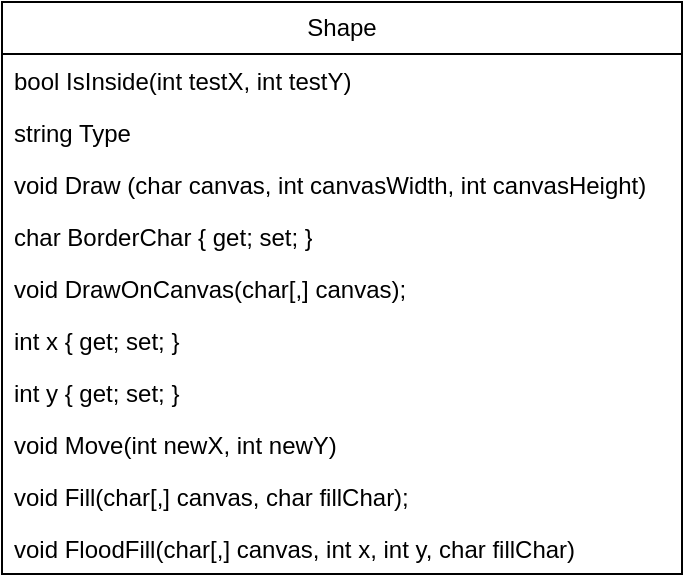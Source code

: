 <mxfile version="24.4.0" type="device">
  <diagram name="Страница — 1" id="r_40TPGry6UtNpn8Dr-R">
    <mxGraphModel dx="1036" dy="614" grid="1" gridSize="10" guides="1" tooltips="1" connect="1" arrows="1" fold="1" page="1" pageScale="1" pageWidth="827" pageHeight="1169" math="0" shadow="0">
      <root>
        <mxCell id="0" />
        <mxCell id="1" parent="0" />
        <mxCell id="BcOPINnzi3LQQ6gc-pIh-1" value="Shape" style="swimlane;fontStyle=0;childLayout=stackLayout;horizontal=1;startSize=26;fillColor=none;horizontalStack=0;resizeParent=1;resizeParentMax=0;resizeLast=0;collapsible=1;marginBottom=0;whiteSpace=wrap;html=1;" parent="1" vertex="1">
          <mxGeometry x="230" y="110" width="340" height="286" as="geometry" />
        </mxCell>
        <mxCell id="BcOPINnzi3LQQ6gc-pIh-2" value="bool IsInside(int testX, int testY)" style="text;strokeColor=none;fillColor=none;align=left;verticalAlign=top;spacingLeft=4;spacingRight=4;overflow=hidden;rotatable=0;points=[[0,0.5],[1,0.5]];portConstraint=eastwest;whiteSpace=wrap;html=1;" parent="BcOPINnzi3LQQ6gc-pIh-1" vertex="1">
          <mxGeometry y="26" width="340" height="26" as="geometry" />
        </mxCell>
        <mxCell id="BcOPINnzi3LQQ6gc-pIh-3" value="string Type" style="text;strokeColor=none;fillColor=none;align=left;verticalAlign=top;spacingLeft=4;spacingRight=4;overflow=hidden;rotatable=0;points=[[0,0.5],[1,0.5]];portConstraint=eastwest;whiteSpace=wrap;html=1;" parent="BcOPINnzi3LQQ6gc-pIh-1" vertex="1">
          <mxGeometry y="52" width="340" height="26" as="geometry" />
        </mxCell>
        <mxCell id="BcOPINnzi3LQQ6gc-pIh-4" value="void Draw (char canvas, int canvasWidth, int canvasHeight)" style="text;strokeColor=none;fillColor=none;align=left;verticalAlign=top;spacingLeft=4;spacingRight=4;overflow=hidden;rotatable=0;points=[[0,0.5],[1,0.5]];portConstraint=eastwest;whiteSpace=wrap;html=1;" parent="BcOPINnzi3LQQ6gc-pIh-1" vertex="1">
          <mxGeometry y="78" width="340" height="26" as="geometry" />
        </mxCell>
        <mxCell id="FZYLOh39puBeKSq20WKz-1" value="char BorderChar { get; set; }" style="text;strokeColor=none;fillColor=none;align=left;verticalAlign=top;spacingLeft=4;spacingRight=4;overflow=hidden;rotatable=0;points=[[0,0.5],[1,0.5]];portConstraint=eastwest;whiteSpace=wrap;html=1;" vertex="1" parent="BcOPINnzi3LQQ6gc-pIh-1">
          <mxGeometry y="104" width="340" height="26" as="geometry" />
        </mxCell>
        <mxCell id="FZYLOh39puBeKSq20WKz-2" value="void DrawOnCanvas(char[,] canvas);" style="text;strokeColor=none;fillColor=none;align=left;verticalAlign=top;spacingLeft=4;spacingRight=4;overflow=hidden;rotatable=0;points=[[0,0.5],[1,0.5]];portConstraint=eastwest;whiteSpace=wrap;html=1;" vertex="1" parent="BcOPINnzi3LQQ6gc-pIh-1">
          <mxGeometry y="130" width="340" height="26" as="geometry" />
        </mxCell>
        <mxCell id="FZYLOh39puBeKSq20WKz-3" value="int x { get; set; }" style="text;strokeColor=none;fillColor=none;align=left;verticalAlign=top;spacingLeft=4;spacingRight=4;overflow=hidden;rotatable=0;points=[[0,0.5],[1,0.5]];portConstraint=eastwest;whiteSpace=wrap;html=1;" vertex="1" parent="BcOPINnzi3LQQ6gc-pIh-1">
          <mxGeometry y="156" width="340" height="26" as="geometry" />
        </mxCell>
        <mxCell id="FZYLOh39puBeKSq20WKz-4" value="int y { get; set; }" style="text;strokeColor=none;fillColor=none;align=left;verticalAlign=top;spacingLeft=4;spacingRight=4;overflow=hidden;rotatable=0;points=[[0,0.5],[1,0.5]];portConstraint=eastwest;whiteSpace=wrap;html=1;" vertex="1" parent="BcOPINnzi3LQQ6gc-pIh-1">
          <mxGeometry y="182" width="340" height="26" as="geometry" />
        </mxCell>
        <mxCell id="FZYLOh39puBeKSq20WKz-5" value="void Move(int newX, int newY)" style="text;strokeColor=none;fillColor=none;align=left;verticalAlign=top;spacingLeft=4;spacingRight=4;overflow=hidden;rotatable=0;points=[[0,0.5],[1,0.5]];portConstraint=eastwest;whiteSpace=wrap;html=1;" vertex="1" parent="BcOPINnzi3LQQ6gc-pIh-1">
          <mxGeometry y="208" width="340" height="26" as="geometry" />
        </mxCell>
        <mxCell id="FZYLOh39puBeKSq20WKz-6" value="void Fill(char[,] canvas, char fillChar);" style="text;strokeColor=none;fillColor=none;align=left;verticalAlign=top;spacingLeft=4;spacingRight=4;overflow=hidden;rotatable=0;points=[[0,0.5],[1,0.5]];portConstraint=eastwest;whiteSpace=wrap;html=1;" vertex="1" parent="BcOPINnzi3LQQ6gc-pIh-1">
          <mxGeometry y="234" width="340" height="26" as="geometry" />
        </mxCell>
        <mxCell id="FZYLOh39puBeKSq20WKz-7" value="void FloodFill(char[,] canvas, int x, int y, char fillChar)" style="text;strokeColor=none;fillColor=none;align=left;verticalAlign=top;spacingLeft=4;spacingRight=4;overflow=hidden;rotatable=0;points=[[0,0.5],[1,0.5]];portConstraint=eastwest;whiteSpace=wrap;html=1;" vertex="1" parent="BcOPINnzi3LQQ6gc-pIh-1">
          <mxGeometry y="260" width="340" height="26" as="geometry" />
        </mxCell>
      </root>
    </mxGraphModel>
  </diagram>
</mxfile>
